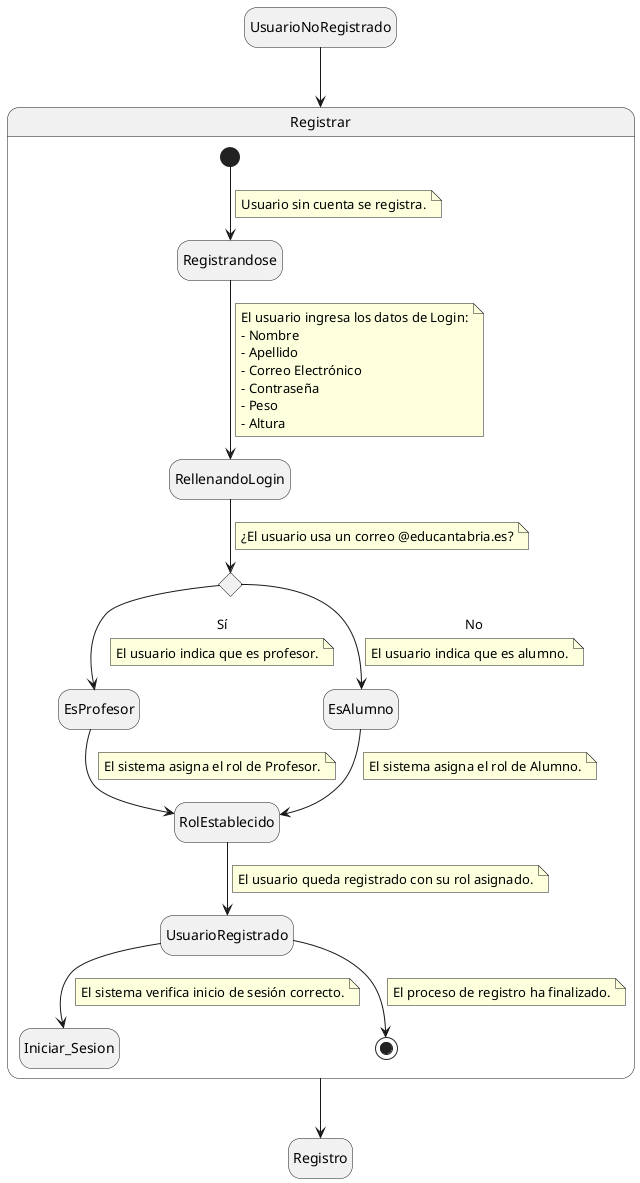 @startuml

hide empty description

state UsuarioNoRegistrado
state Registro 
state Registrar {
  [*] --> Registrandose
  note on link
    Usuario sin cuenta se registra.
  end note

  Registrandose --> RellenandoLogin
  note on link
    El usuario ingresa los datos de Login:
    - Nombre
    - Apellido
    - Correo Electrónico
    - Contraseña
    - Peso
    - Altura
  end note

  state rombo <<choice>>
  RellenandoLogin --> rombo
  note on link
    ¿El usuario usa un correo @educantabria.es?
  end note

  rombo --> EsProfesor : Sí
  note on link
    El usuario indica que es profesor.
  end note

  rombo --> EsAlumno : No
  note on link
    El usuario indica que es alumno.
  end note

  EsAlumno --> RolEstablecido
  note on link
    El sistema asigna el rol de Alumno.
  end note

  EsProfesor --> RolEstablecido
  note on link
    El sistema asigna el rol de Profesor.
  end note

  RolEstablecido --> UsuarioRegistrado
  note on link
    El usuario queda registrado con su rol asignado.
  end note

  UsuarioRegistrado --> Iniciar_Sesion
  note on link
    El sistema verifica inicio de sesión correcto.
  end note

  UsuarioRegistrado --> [*]
  note on link
    El proceso de registro ha finalizado.
  end note
}

UsuarioNoRegistrado --> Registrar 
Registrar --> Registro

@enduml
